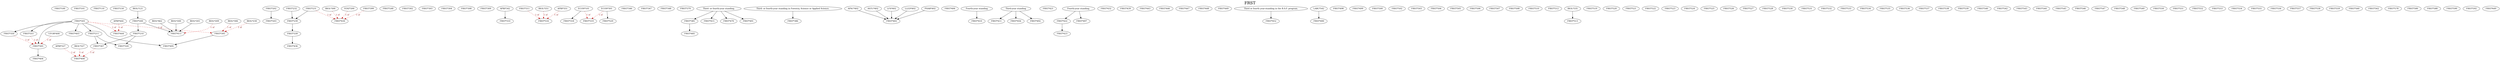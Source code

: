 digraph FRST {
labelloc = "t";
label = "FRST"
fontsize = 27;
"FRST*100"
"FRST*101"
"FRST*110"
"FRST*150"
"BIOL*121" -> "FRST*200" [style=solid]
"FRST*201"
"FRST*202"
"FRST*202" -> "FRST*203" [style=solid]
"FRST*200" -> "FRST*210" [style=solid]
"FRST*201" -> "FRST*211" [style=solid]
"FRST*231"
"FRST*232"
"FRST*231" -> "FRST*239"
"FRST*232" -> "FRST*239"
"FRST*248"
"FRST*302"
"FRST*303"
"FRST*304"
"FRST*201" -> "FRST*305" [style=solid]
"FRST*350" -> "FRST*305" [style=dashed] [label="1 of", fontcolor=firebrick4] [color=red3]
"FRST*351" -> "FRST*305" [style=dashed] [label="1 of", fontcolor=firebrick4] [color=red3]
"UFOR*400" -> "FRST*305" [style=dashed] [label="1 of", fontcolor=firebrick4] [color=red3]
"FRST*210" -> "FRST*307"
"FRST*211" -> "FRST*307"
"FRST*308"
"FRST*309"
"APBI*342" -> "FRST*310" [style=solid]
"FRST*311"
"ECON*101" -> "FRST*318" [style=solid]
"ECON*101" -> "FRST*319" [style=dashed] [label="1 of", fontcolor=firebrick4] [color=red3]
"ECON*301" -> "FRST*319" [style=dashed] [label="1 of", fontcolor=firebrick4] [color=red3]
"FRST*210" -> "FRST*320"
"FRST*211" -> "FRST*320"
"FRST*239" -> "FRST*339" [style=solid]
"FRST*346"
"FRST*347"
"FRST*348"
"FRST*201" -> "FRST*350" [style=solid]
"FRST*201" -> "FRST*351" [style=solid]
"FRST*370"
"Third- or fourth-year standing." -> "FRST*385" [style=solid]
"Third- or fourth-year standing in Forestry, Science or Applied Science." -> "FRST*386" [style=solid]
"FRST*201" -> "FRST*395" [style=dashed] [label="1 of", fontcolor=firebrick4] [color=red3]
"BIOL*230" -> "FRST*395" [style=dashed] [label="1 of", fontcolor=firebrick4] [color=red3]
"BIOL*306" -> "FRST*395" [style=dashed] [label="1 of", fontcolor=firebrick4] [color=red3]
"FRST*399"
"APSC*402" -> "FRST*402" [style=solid]
"ASTU*402" -> "FRST*402" [style=solid]
"LFS*402" -> "FRST*402" [style=solid]
"LLED*402" -> "FRST*402" [style=solid]
"PHAR*402" -> "FRST*402" [style=solid]
"FRST*201" -> "FRST*403" [style=solid]
"FRST*305" -> "FRST*404" [style=solid]
"FRST*406"
"FRST*307" -> "FRST*408" [style=dashed] [label="1 of", fontcolor=firebrick4] [color=red3]
"APBI*327" -> "FRST*408" [style=dashed] [label="1 of", fontcolor=firebrick4] [color=red3]
"BIOL*327" -> "FRST*408" [style=dashed] [label="1 of", fontcolor=firebrick4] [color=red3]
"Fourth-year standing" -> "FRST*410" [style=solid]
"Third-year standing" -> "FRST*411" [style=solid]
"BIOL*200" -> "FRST*413"
"BIOL*201" -> "FRST*413"
"BIOL*209" -> "FRST*413" [style=dashed] [label="1 of", fontcolor=firebrick4] [color=red3]
"FRST*200" -> "FRST*413"
"BIOL*462" -> "FRST*413"
"Third- or fourth-year standing." -> "FRST*415" [style=solid]
"FRST*421"
"Fourth-year standing." -> "FRST*422" [style=solid]
"FRST*422" -> "FRST*423" [style=solid]
"FRST*231" -> "FRST*430" [style=dashed] [label="1 of", fontcolor=firebrick4] [color=red3]
"BIOL*300" -> "FRST*430" [style=dashed] [label="1 of", fontcolor=firebrick4] [color=red3]
"STAT*200" -> "FRST*430" [style=dashed] [label="1 of", fontcolor=firebrick4] [color=red3]
"FRST*399" -> "FRST*430" [style=dashed] [label="1 of", fontcolor=firebrick4] [color=red3]
"FRST*432"
"FRST*339" -> "FRST*436" [style=solid]
"FRST*439"
"FRST*443"
"FRST*201" -> "FRST*444" [style=dashed] [label="1 of", fontcolor=firebrick4] [color=red3]
"APBI*444" -> "FRST*444" [style=dashed] [label="1 of", fontcolor=firebrick4] [color=red3]
"FRST*446"
"FRST*447"
"FRST*448"
"FRST*449"
"Third or fourth year-standing in the B.S.F. program." -> "FRST*452" [style=solid]
"Third-year standing" -> "FRST*456" [style=solid]
"Third- or fourth-year standing." -> "FRST*470" [style=solid]
"FRST*385" -> "FRST*485" [style=solid]
"LARC*542" -> "FRST*490" [style=solid]
"Third- or fourth-year standing." -> "FRST*491" [style=solid]
"Third-year standing" -> "FRST*492" [style=solid]
"FRST*201" -> "FRST*495"
"FRST*395" -> "FRST*495"
"Fourth-year standing." -> "FRST*497" [style=solid]
"FRST*498"
"FRST*499"
"FRST*500"
"FRST*502"
"FRST*503"
"FRST*504"
"FRST*505"
"FRST*506"
"FRST*507"
"FRST*508"
"FRST*510"
"FRST*512"
"BIOL*335" -> "FRST*513" [style=solid]
"FRST*311" -> "FRST*516" [style=dashed] [label="1 of", fontcolor=firebrick4] [color=red3]
"BIOL*351" -> "FRST*516" [style=dashed] [label="1 of", fontcolor=firebrick4] [color=red3]
"APBI*351" -> "FRST*516" [style=dashed] [label="1 of", fontcolor=firebrick4] [color=red3]
"FRST*519"
"FRST*520"
"FRST*521"
"FRST*522"
"FRST*523"
"FRST*524"
"FRST*525"
"FRST*526"
"FRST*527"
"FRST*528"
"ECON*301" -> "FRST*529" [style=solid]
"FRST*530"
"FRST*531"
"FRST*532"
"FRST*533"
"FRST*534"
"FRST*535"
"FRST*536"
"FRST*537"
"FRST*538"
"FRST*539"
"FRST*540"
"FRST*542"
"FRST*543"
"FRST*544"
"FRST*545"
"FRST*546"
"FRST*547"
"FRST*548"
"FRST*549"
"FRST*550"
"FRST*551"
"FRST*552"
"FRST*553"
"FRST*554"
"FRST*555"
"FRST*556"
"FRST*557"
"FRST*558"
"FRST*559"
"FRST*560"
"FRST*562"
"FRST*578"
"FRST*580"
"FRST*588"
"FRST*590"
"FRST*592"
"FRST*649"
}
